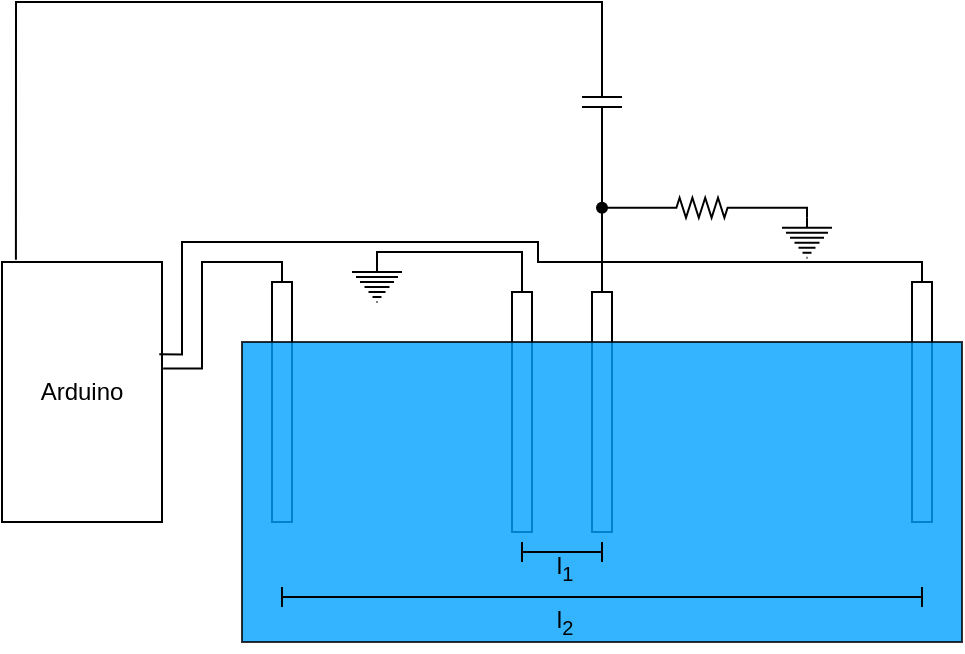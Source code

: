 <mxfile version="28.1.2">
  <diagram name="Page-1" id="UOm_1iwRQT4LOHtUGeB-">
    <mxGraphModel dx="981" dy="674" grid="1" gridSize="10" guides="1" tooltips="1" connect="1" arrows="1" fold="1" page="1" pageScale="1" pageWidth="850" pageHeight="1100" math="0" shadow="0">
      <root>
        <mxCell id="0" />
        <mxCell id="1" parent="0" />
        <mxCell id="XfSmoi_F0ENY7gGd-DBy-2" value="Arduino" style="rounded=0;whiteSpace=wrap;html=1;" parent="1" vertex="1">
          <mxGeometry x="60" y="270" width="80" height="130" as="geometry" />
        </mxCell>
        <mxCell id="XfSmoi_F0ENY7gGd-DBy-5" value="" style="rounded=0;whiteSpace=wrap;html=1;rotation=90;" parent="1" vertex="1">
          <mxGeometry x="260" y="340" width="120" height="10" as="geometry" />
        </mxCell>
        <mxCell id="XfSmoi_F0ENY7gGd-DBy-6" value="" style="rounded=0;whiteSpace=wrap;html=1;rotation=90;" parent="1" vertex="1">
          <mxGeometry x="300" y="340" width="120" height="10" as="geometry" />
        </mxCell>
        <mxCell id="XfSmoi_F0ENY7gGd-DBy-12" value="" style="pointerEvents=1;verticalLabelPosition=bottom;shadow=0;dashed=0;align=center;html=1;verticalAlign=top;shape=mxgraph.electrical.signal_sources.protective_earth;rotation=0;" parent="1" vertex="1">
          <mxGeometry x="235" y="270" width="25" height="20" as="geometry" />
        </mxCell>
        <mxCell id="XfSmoi_F0ENY7gGd-DBy-13" style="edgeStyle=orthogonalEdgeStyle;rounded=0;orthogonalLoop=1;jettySize=auto;html=1;entryX=0.5;entryY=0;entryDx=0;entryDy=0;entryPerimeter=0;endArrow=none;endFill=0;" parent="1" source="XfSmoi_F0ENY7gGd-DBy-5" target="XfSmoi_F0ENY7gGd-DBy-12" edge="1">
          <mxGeometry relative="1" as="geometry">
            <Array as="points">
              <mxPoint x="320" y="265" />
              <mxPoint x="248" y="265" />
            </Array>
          </mxGeometry>
        </mxCell>
        <mxCell id="XfSmoi_F0ENY7gGd-DBy-21" style="edgeStyle=orthogonalEdgeStyle;rounded=0;orthogonalLoop=1;jettySize=auto;html=1;endArrow=none;endFill=0;" parent="1" source="XfSmoi_F0ENY7gGd-DBy-14" target="XfSmoi_F0ENY7gGd-DBy-18" edge="1">
          <mxGeometry relative="1" as="geometry" />
        </mxCell>
        <mxCell id="XfSmoi_F0ENY7gGd-DBy-14" value="" style="pointerEvents=1;verticalLabelPosition=bottom;shadow=0;dashed=0;align=center;html=1;verticalAlign=top;shape=mxgraph.electrical.capacitors.capacitor_1;rotation=90;" parent="1" vertex="1">
          <mxGeometry x="335" y="180" width="50" height="20" as="geometry" />
        </mxCell>
        <mxCell id="XfSmoi_F0ENY7gGd-DBy-16" value="" style="pointerEvents=1;verticalLabelPosition=bottom;shadow=0;dashed=0;align=center;html=1;verticalAlign=top;shape=mxgraph.electrical.signal_sources.protective_earth;rotation=0;" parent="1" vertex="1">
          <mxGeometry x="450.002" y="247.894" width="25" height="20" as="geometry" />
        </mxCell>
        <mxCell id="XfSmoi_F0ENY7gGd-DBy-22" style="edgeStyle=orthogonalEdgeStyle;rounded=0;orthogonalLoop=1;jettySize=auto;html=1;entryX=0;entryY=0.5;entryDx=0;entryDy=0;endArrow=none;endFill=0;" parent="1" source="XfSmoi_F0ENY7gGd-DBy-18" target="XfSmoi_F0ENY7gGd-DBy-6" edge="1">
          <mxGeometry relative="1" as="geometry" />
        </mxCell>
        <mxCell id="XfSmoi_F0ENY7gGd-DBy-18" value="" style="shape=waypoint;sketch=0;fillStyle=solid;size=6;pointerEvents=1;points=[];fillColor=none;resizable=0;rotatable=0;perimeter=centerPerimeter;snapToPoint=1;" parent="1" vertex="1">
          <mxGeometry x="350" y="232.89" width="20" height="20" as="geometry" />
        </mxCell>
        <mxCell id="XfSmoi_F0ENY7gGd-DBy-23" value="" style="pointerEvents=1;verticalLabelPosition=bottom;shadow=0;dashed=0;align=center;html=1;verticalAlign=top;shape=mxgraph.electrical.resistors.resistor_2;" parent="1" vertex="1">
          <mxGeometry x="390" y="237.89" width="40" height="10" as="geometry" />
        </mxCell>
        <mxCell id="XfSmoi_F0ENY7gGd-DBy-24" style="edgeStyle=orthogonalEdgeStyle;rounded=0;orthogonalLoop=1;jettySize=auto;html=1;entryX=0.5;entryY=0;entryDx=0;entryDy=0;entryPerimeter=0;endArrow=none;endFill=0;" parent="1" source="XfSmoi_F0ENY7gGd-DBy-23" target="XfSmoi_F0ENY7gGd-DBy-16" edge="1">
          <mxGeometry relative="1" as="geometry">
            <Array as="points">
              <mxPoint x="463" y="243" />
            </Array>
          </mxGeometry>
        </mxCell>
        <mxCell id="XfSmoi_F0ENY7gGd-DBy-25" style="edgeStyle=orthogonalEdgeStyle;rounded=0;orthogonalLoop=1;jettySize=auto;html=1;entryX=0.7;entryY=0.555;entryDx=0;entryDy=0;entryPerimeter=0;endArrow=none;endFill=0;" parent="1" source="XfSmoi_F0ENY7gGd-DBy-23" target="XfSmoi_F0ENY7gGd-DBy-18" edge="1">
          <mxGeometry relative="1" as="geometry" />
        </mxCell>
        <mxCell id="XfSmoi_F0ENY7gGd-DBy-28" style="edgeStyle=orthogonalEdgeStyle;rounded=0;orthogonalLoop=1;jettySize=auto;html=1;entryX=0.087;entryY=-0.009;entryDx=0;entryDy=0;entryPerimeter=0;endArrow=none;endFill=0;" parent="1" source="XfSmoi_F0ENY7gGd-DBy-14" target="XfSmoi_F0ENY7gGd-DBy-2" edge="1">
          <mxGeometry relative="1" as="geometry">
            <Array as="points">
              <mxPoint x="360" y="140" />
              <mxPoint x="67" y="140" />
            </Array>
          </mxGeometry>
        </mxCell>
        <mxCell id="XfSmoi_F0ENY7gGd-DBy-29" value="" style="rounded=0;whiteSpace=wrap;html=1;rotation=90;" parent="1" vertex="1">
          <mxGeometry x="140" y="335" width="120" height="10" as="geometry" />
        </mxCell>
        <mxCell id="XfSmoi_F0ENY7gGd-DBy-30" value="" style="rounded=0;whiteSpace=wrap;html=1;rotation=90;" parent="1" vertex="1">
          <mxGeometry x="460" y="335" width="120" height="10" as="geometry" />
        </mxCell>
        <mxCell id="XfSmoi_F0ENY7gGd-DBy-34" style="edgeStyle=orthogonalEdgeStyle;rounded=0;orthogonalLoop=1;jettySize=auto;html=1;entryX=1.007;entryY=0.41;entryDx=0;entryDy=0;entryPerimeter=0;endArrow=none;endFill=0;" parent="1" source="XfSmoi_F0ENY7gGd-DBy-29" target="XfSmoi_F0ENY7gGd-DBy-2" edge="1">
          <mxGeometry relative="1" as="geometry">
            <Array as="points">
              <mxPoint x="200" y="270" />
              <mxPoint x="160" y="270" />
              <mxPoint x="160" y="323" />
            </Array>
          </mxGeometry>
        </mxCell>
        <mxCell id="XfSmoi_F0ENY7gGd-DBy-35" style="edgeStyle=orthogonalEdgeStyle;rounded=0;orthogonalLoop=1;jettySize=auto;html=1;entryX=0.983;entryY=0.355;entryDx=0;entryDy=0;entryPerimeter=0;endArrow=none;endFill=0;" parent="1" source="XfSmoi_F0ENY7gGd-DBy-30" target="XfSmoi_F0ENY7gGd-DBy-2" edge="1">
          <mxGeometry relative="1" as="geometry">
            <Array as="points">
              <mxPoint x="520" y="270" />
              <mxPoint x="328" y="270" />
              <mxPoint x="328" y="260" />
              <mxPoint x="150" y="260" />
              <mxPoint x="150" y="316" />
            </Array>
          </mxGeometry>
        </mxCell>
        <mxCell id="XfSmoi_F0ENY7gGd-DBy-36" value="" style="rounded=0;whiteSpace=wrap;html=1;fillColor=#02A2FF;opacity=80;" parent="1" vertex="1">
          <mxGeometry x="180" y="310" width="360" height="150" as="geometry" />
        </mxCell>
        <mxCell id="XfSmoi_F0ENY7gGd-DBy-37" value="" style="shape=crossbar;whiteSpace=wrap;html=1;rounded=1;direction=south;rotation=-90;" parent="1" vertex="1">
          <mxGeometry x="335" y="395" width="10" height="40" as="geometry" />
        </mxCell>
        <mxCell id="XfSmoi_F0ENY7gGd-DBy-40" value="l&lt;sub&gt;1&lt;/sub&gt;" style="text;html=1;align=center;verticalAlign=middle;resizable=0;points=[];autosize=1;strokeColor=none;fillColor=none;" parent="1" vertex="1">
          <mxGeometry x="326" y="408" width="30" height="30" as="geometry" />
        </mxCell>
        <mxCell id="XfSmoi_F0ENY7gGd-DBy-41" value="" style="shape=crossbar;whiteSpace=wrap;html=1;rounded=1;direction=south;rotation=-90;" parent="1" vertex="1">
          <mxGeometry x="355" y="277.5" width="10" height="320" as="geometry" />
        </mxCell>
        <mxCell id="XfSmoi_F0ENY7gGd-DBy-42" value="l&lt;sub&gt;2&lt;/sub&gt;" style="text;html=1;align=center;verticalAlign=middle;resizable=0;points=[];autosize=1;strokeColor=none;fillColor=none;" parent="1" vertex="1">
          <mxGeometry x="326" y="435" width="30" height="30" as="geometry" />
        </mxCell>
      </root>
    </mxGraphModel>
  </diagram>
</mxfile>
